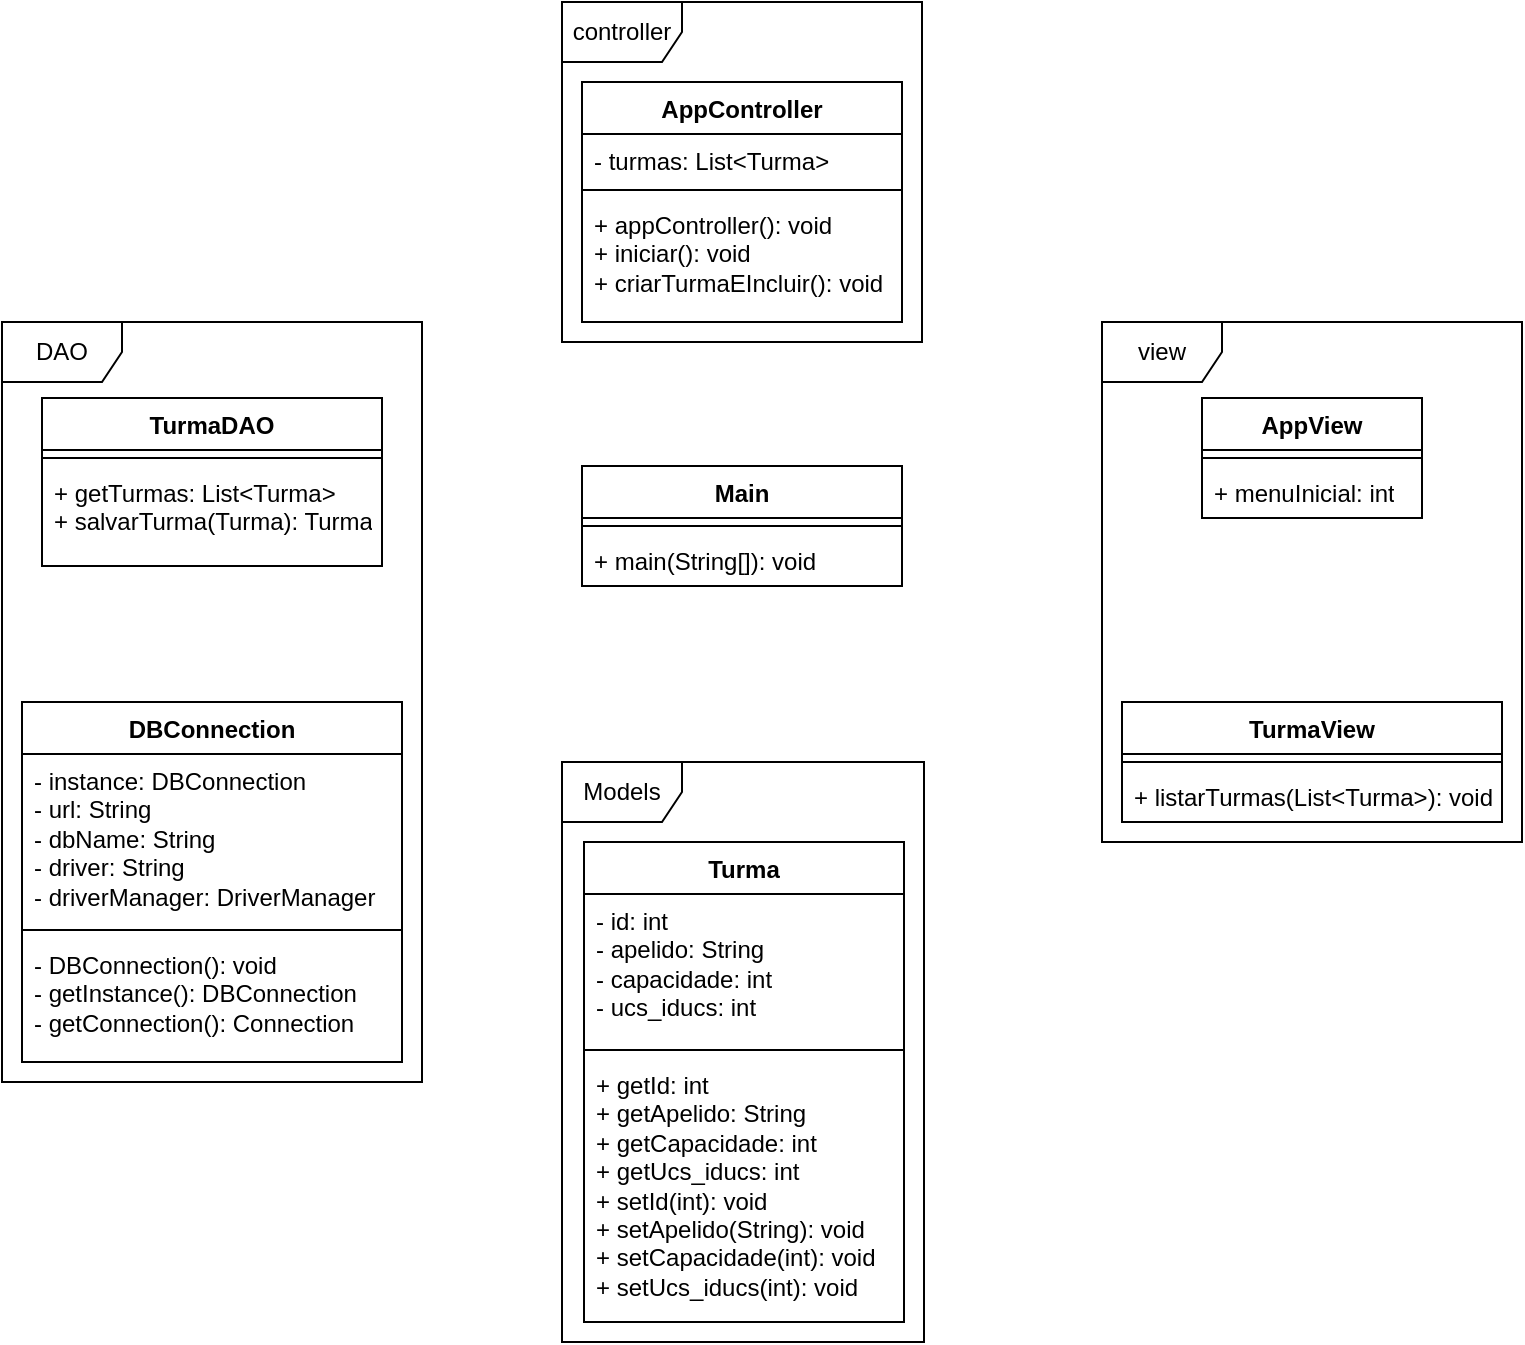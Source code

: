 <mxfile version="21.2.2" type="github">
  <diagram name="Página-1" id="FBPMCTuJM1-SSpfrFQ9Z">
    <mxGraphModel dx="914" dy="607" grid="1" gridSize="10" guides="1" tooltips="1" connect="1" arrows="1" fold="1" page="1" pageScale="1" pageWidth="827" pageHeight="1169" math="0" shadow="0">
      <root>
        <mxCell id="0" />
        <mxCell id="1" parent="0" />
        <mxCell id="_rjX-UXxfD78Uuw5T20S-5" value="Turma" style="swimlane;fontStyle=1;align=center;verticalAlign=top;childLayout=stackLayout;horizontal=1;startSize=26;horizontalStack=0;resizeParent=1;resizeParentMax=0;resizeLast=0;collapsible=1;marginBottom=0;whiteSpace=wrap;html=1;" parent="1" vertex="1">
          <mxGeometry x="321" y="450" width="160" height="240" as="geometry" />
        </mxCell>
        <mxCell id="_rjX-UXxfD78Uuw5T20S-6" value="- id: int&lt;br&gt;- apelido: String&lt;br&gt;- capacidade: int&lt;br&gt;- ucs_iducs: int" style="text;strokeColor=none;fillColor=none;align=left;verticalAlign=top;spacingLeft=4;spacingRight=4;overflow=hidden;rotatable=0;points=[[0,0.5],[1,0.5]];portConstraint=eastwest;whiteSpace=wrap;html=1;" parent="_rjX-UXxfD78Uuw5T20S-5" vertex="1">
          <mxGeometry y="26" width="160" height="74" as="geometry" />
        </mxCell>
        <mxCell id="_rjX-UXxfD78Uuw5T20S-7" value="" style="line;strokeWidth=1;fillColor=none;align=left;verticalAlign=middle;spacingTop=-1;spacingLeft=3;spacingRight=3;rotatable=0;labelPosition=right;points=[];portConstraint=eastwest;strokeColor=inherit;" parent="_rjX-UXxfD78Uuw5T20S-5" vertex="1">
          <mxGeometry y="100" width="160" height="8" as="geometry" />
        </mxCell>
        <mxCell id="_rjX-UXxfD78Uuw5T20S-8" value="+ getId: int&lt;br&gt;+ getApelido: String&lt;br&gt;+ getCapacidade: int&lt;br&gt;+ getUcs_iducs: int&lt;br&gt;+ setId(int): void&lt;br&gt;+ setApelido(String): void&lt;br&gt;+ setCapacidade(int): void&lt;br&gt;+ setUcs_iducs(int): void" style="text;strokeColor=none;fillColor=none;align=left;verticalAlign=top;spacingLeft=4;spacingRight=4;overflow=hidden;rotatable=0;points=[[0,0.5],[1,0.5]];portConstraint=eastwest;whiteSpace=wrap;html=1;" parent="_rjX-UXxfD78Uuw5T20S-5" vertex="1">
          <mxGeometry y="108" width="160" height="132" as="geometry" />
        </mxCell>
        <mxCell id="_rjX-UXxfD78Uuw5T20S-10" value="Main" style="swimlane;fontStyle=1;align=center;verticalAlign=top;childLayout=stackLayout;horizontal=1;startSize=26;horizontalStack=0;resizeParent=1;resizeParentMax=0;resizeLast=0;collapsible=1;marginBottom=0;whiteSpace=wrap;html=1;" parent="1" vertex="1">
          <mxGeometry x="320" y="262" width="160" height="60" as="geometry" />
        </mxCell>
        <mxCell id="_rjX-UXxfD78Uuw5T20S-12" value="" style="line;strokeWidth=1;fillColor=none;align=left;verticalAlign=middle;spacingTop=-1;spacingLeft=3;spacingRight=3;rotatable=0;labelPosition=right;points=[];portConstraint=eastwest;strokeColor=inherit;" parent="_rjX-UXxfD78Uuw5T20S-10" vertex="1">
          <mxGeometry y="26" width="160" height="8" as="geometry" />
        </mxCell>
        <mxCell id="_rjX-UXxfD78Uuw5T20S-13" value="+&amp;nbsp;main(String[]): void" style="text;strokeColor=none;fillColor=none;align=left;verticalAlign=top;spacingLeft=4;spacingRight=4;overflow=hidden;rotatable=0;points=[[0,0.5],[1,0.5]];portConstraint=eastwest;whiteSpace=wrap;html=1;" parent="_rjX-UXxfD78Uuw5T20S-10" vertex="1">
          <mxGeometry y="34" width="160" height="26" as="geometry" />
        </mxCell>
        <mxCell id="_rjX-UXxfD78Uuw5T20S-14" value="AppView" style="swimlane;fontStyle=1;align=center;verticalAlign=top;childLayout=stackLayout;horizontal=1;startSize=26;horizontalStack=0;resizeParent=1;resizeParentMax=0;resizeLast=0;collapsible=1;marginBottom=0;whiteSpace=wrap;html=1;" parent="1" vertex="1">
          <mxGeometry x="630" y="228" width="110" height="60" as="geometry" />
        </mxCell>
        <mxCell id="_rjX-UXxfD78Uuw5T20S-16" value="" style="line;strokeWidth=1;fillColor=none;align=left;verticalAlign=middle;spacingTop=-1;spacingLeft=3;spacingRight=3;rotatable=0;labelPosition=right;points=[];portConstraint=eastwest;strokeColor=inherit;" parent="_rjX-UXxfD78Uuw5T20S-14" vertex="1">
          <mxGeometry y="26" width="110" height="8" as="geometry" />
        </mxCell>
        <mxCell id="_rjX-UXxfD78Uuw5T20S-17" value="+ menuInicial: int" style="text;strokeColor=none;fillColor=none;align=left;verticalAlign=top;spacingLeft=4;spacingRight=4;overflow=hidden;rotatable=0;points=[[0,0.5],[1,0.5]];portConstraint=eastwest;whiteSpace=wrap;html=1;" parent="_rjX-UXxfD78Uuw5T20S-14" vertex="1">
          <mxGeometry y="34" width="110" height="26" as="geometry" />
        </mxCell>
        <mxCell id="_rjX-UXxfD78Uuw5T20S-18" value="TurmaView" style="swimlane;fontStyle=1;align=center;verticalAlign=top;childLayout=stackLayout;horizontal=1;startSize=26;horizontalStack=0;resizeParent=1;resizeParentMax=0;resizeLast=0;collapsible=1;marginBottom=0;whiteSpace=wrap;html=1;" parent="1" vertex="1">
          <mxGeometry x="590" y="380" width="190" height="60" as="geometry" />
        </mxCell>
        <mxCell id="_rjX-UXxfD78Uuw5T20S-20" value="" style="line;strokeWidth=1;fillColor=none;align=left;verticalAlign=middle;spacingTop=-1;spacingLeft=3;spacingRight=3;rotatable=0;labelPosition=right;points=[];portConstraint=eastwest;strokeColor=inherit;" parent="_rjX-UXxfD78Uuw5T20S-18" vertex="1">
          <mxGeometry y="26" width="190" height="8" as="geometry" />
        </mxCell>
        <mxCell id="_rjX-UXxfD78Uuw5T20S-21" value="+&amp;nbsp;listarTurmas&lt;span style=&quot;background-color: initial;&quot;&gt;(List&amp;lt;Turma&amp;gt;): void&lt;/span&gt;" style="text;strokeColor=none;fillColor=none;align=left;verticalAlign=top;spacingLeft=4;spacingRight=4;overflow=hidden;rotatable=0;points=[[0,0.5],[1,0.5]];portConstraint=eastwest;whiteSpace=wrap;html=1;" parent="_rjX-UXxfD78Uuw5T20S-18" vertex="1">
          <mxGeometry y="34" width="190" height="26" as="geometry" />
        </mxCell>
        <mxCell id="_rjX-UXxfD78Uuw5T20S-22" value="TurmaDAO" style="swimlane;fontStyle=1;align=center;verticalAlign=top;childLayout=stackLayout;horizontal=1;startSize=26;horizontalStack=0;resizeParent=1;resizeParentMax=0;resizeLast=0;collapsible=1;marginBottom=0;whiteSpace=wrap;html=1;" parent="1" vertex="1">
          <mxGeometry x="50" y="228" width="170" height="84" as="geometry" />
        </mxCell>
        <mxCell id="_rjX-UXxfD78Uuw5T20S-24" value="" style="line;strokeWidth=1;fillColor=none;align=left;verticalAlign=middle;spacingTop=-1;spacingLeft=3;spacingRight=3;rotatable=0;labelPosition=right;points=[];portConstraint=eastwest;strokeColor=inherit;" parent="_rjX-UXxfD78Uuw5T20S-22" vertex="1">
          <mxGeometry y="26" width="170" height="8" as="geometry" />
        </mxCell>
        <mxCell id="_rjX-UXxfD78Uuw5T20S-25" value="+ getTurmas: List&amp;lt;Turma&amp;gt;&lt;br&gt;+ salvarTurma(Turma): Turma" style="text;strokeColor=none;fillColor=none;align=left;verticalAlign=top;spacingLeft=4;spacingRight=4;overflow=hidden;rotatable=0;points=[[0,0.5],[1,0.5]];portConstraint=eastwest;whiteSpace=wrap;html=1;" parent="_rjX-UXxfD78Uuw5T20S-22" vertex="1">
          <mxGeometry y="34" width="170" height="50" as="geometry" />
        </mxCell>
        <mxCell id="_rjX-UXxfD78Uuw5T20S-26" value="DBConnection" style="swimlane;fontStyle=1;align=center;verticalAlign=top;childLayout=stackLayout;horizontal=1;startSize=26;horizontalStack=0;resizeParent=1;resizeParentMax=0;resizeLast=0;collapsible=1;marginBottom=0;whiteSpace=wrap;html=1;" parent="1" vertex="1">
          <mxGeometry x="40" y="380" width="190" height="180" as="geometry" />
        </mxCell>
        <mxCell id="_rjX-UXxfD78Uuw5T20S-27" value="- instance: DBConnection&lt;br&gt;- url: String&lt;br&gt;- dbName: String&lt;br&gt;- driver: String&lt;br&gt;- driverManager:&amp;nbsp;DriverManager" style="text;strokeColor=none;fillColor=none;align=left;verticalAlign=top;spacingLeft=4;spacingRight=4;overflow=hidden;rotatable=0;points=[[0,0.5],[1,0.5]];portConstraint=eastwest;whiteSpace=wrap;html=1;" parent="_rjX-UXxfD78Uuw5T20S-26" vertex="1">
          <mxGeometry y="26" width="190" height="84" as="geometry" />
        </mxCell>
        <mxCell id="_rjX-UXxfD78Uuw5T20S-28" value="" style="line;strokeWidth=1;fillColor=none;align=left;verticalAlign=middle;spacingTop=-1;spacingLeft=3;spacingRight=3;rotatable=0;labelPosition=right;points=[];portConstraint=eastwest;strokeColor=inherit;" parent="_rjX-UXxfD78Uuw5T20S-26" vertex="1">
          <mxGeometry y="110" width="190" height="8" as="geometry" />
        </mxCell>
        <mxCell id="_rjX-UXxfD78Uuw5T20S-29" value="- DBConnection(): void&lt;br&gt;-&amp;nbsp;getInstance(): DBConnection&lt;br&gt;-&amp;nbsp;getConnection(): Connection" style="text;strokeColor=none;fillColor=none;align=left;verticalAlign=top;spacingLeft=4;spacingRight=4;overflow=hidden;rotatable=0;points=[[0,0.5],[1,0.5]];portConstraint=eastwest;whiteSpace=wrap;html=1;" parent="_rjX-UXxfD78Uuw5T20S-26" vertex="1">
          <mxGeometry y="118" width="190" height="62" as="geometry" />
        </mxCell>
        <mxCell id="_rjX-UXxfD78Uuw5T20S-30" value="AppController" style="swimlane;fontStyle=1;align=center;verticalAlign=top;childLayout=stackLayout;horizontal=1;startSize=26;horizontalStack=0;resizeParent=1;resizeParentMax=0;resizeLast=0;collapsible=1;marginBottom=0;whiteSpace=wrap;html=1;" parent="1" vertex="1">
          <mxGeometry x="320" y="70" width="160" height="120" as="geometry" />
        </mxCell>
        <mxCell id="_rjX-UXxfD78Uuw5T20S-31" value="- turmas: List&amp;lt;Turma&amp;gt;&lt;br&gt;" style="text;strokeColor=none;fillColor=none;align=left;verticalAlign=top;spacingLeft=4;spacingRight=4;overflow=hidden;rotatable=0;points=[[0,0.5],[1,0.5]];portConstraint=eastwest;whiteSpace=wrap;html=1;" parent="_rjX-UXxfD78Uuw5T20S-30" vertex="1">
          <mxGeometry y="26" width="160" height="24" as="geometry" />
        </mxCell>
        <mxCell id="_rjX-UXxfD78Uuw5T20S-32" value="" style="line;strokeWidth=1;fillColor=none;align=left;verticalAlign=middle;spacingTop=-1;spacingLeft=3;spacingRight=3;rotatable=0;labelPosition=right;points=[];portConstraint=eastwest;strokeColor=inherit;" parent="_rjX-UXxfD78Uuw5T20S-30" vertex="1">
          <mxGeometry y="50" width="160" height="8" as="geometry" />
        </mxCell>
        <mxCell id="_rjX-UXxfD78Uuw5T20S-33" value="+ appController(): void&lt;br&gt;+ iniciar(): void&lt;br&gt;+&amp;nbsp;criarTurmaEIncluir(): void" style="text;strokeColor=none;fillColor=none;align=left;verticalAlign=top;spacingLeft=4;spacingRight=4;overflow=hidden;rotatable=0;points=[[0,0.5],[1,0.5]];portConstraint=eastwest;whiteSpace=wrap;html=1;" parent="_rjX-UXxfD78Uuw5T20S-30" vertex="1">
          <mxGeometry y="58" width="160" height="62" as="geometry" />
        </mxCell>
        <mxCell id="-ELPxup6UcpLZB3NVH2Z-1" value="DAO" style="shape=umlFrame;whiteSpace=wrap;html=1;pointerEvents=0;" vertex="1" parent="1">
          <mxGeometry x="30" y="190" width="210" height="380" as="geometry" />
        </mxCell>
        <mxCell id="-ELPxup6UcpLZB3NVH2Z-2" value="Models" style="shape=umlFrame;whiteSpace=wrap;html=1;pointerEvents=0;" vertex="1" parent="1">
          <mxGeometry x="310" y="410" width="181" height="290" as="geometry" />
        </mxCell>
        <mxCell id="-ELPxup6UcpLZB3NVH2Z-3" value="controller" style="shape=umlFrame;whiteSpace=wrap;html=1;pointerEvents=0;" vertex="1" parent="1">
          <mxGeometry x="310" y="30" width="180" height="170" as="geometry" />
        </mxCell>
        <mxCell id="-ELPxup6UcpLZB3NVH2Z-6" value="view" style="shape=umlFrame;whiteSpace=wrap;html=1;pointerEvents=0;" vertex="1" parent="1">
          <mxGeometry x="580" y="190" width="210" height="260" as="geometry" />
        </mxCell>
      </root>
    </mxGraphModel>
  </diagram>
</mxfile>
